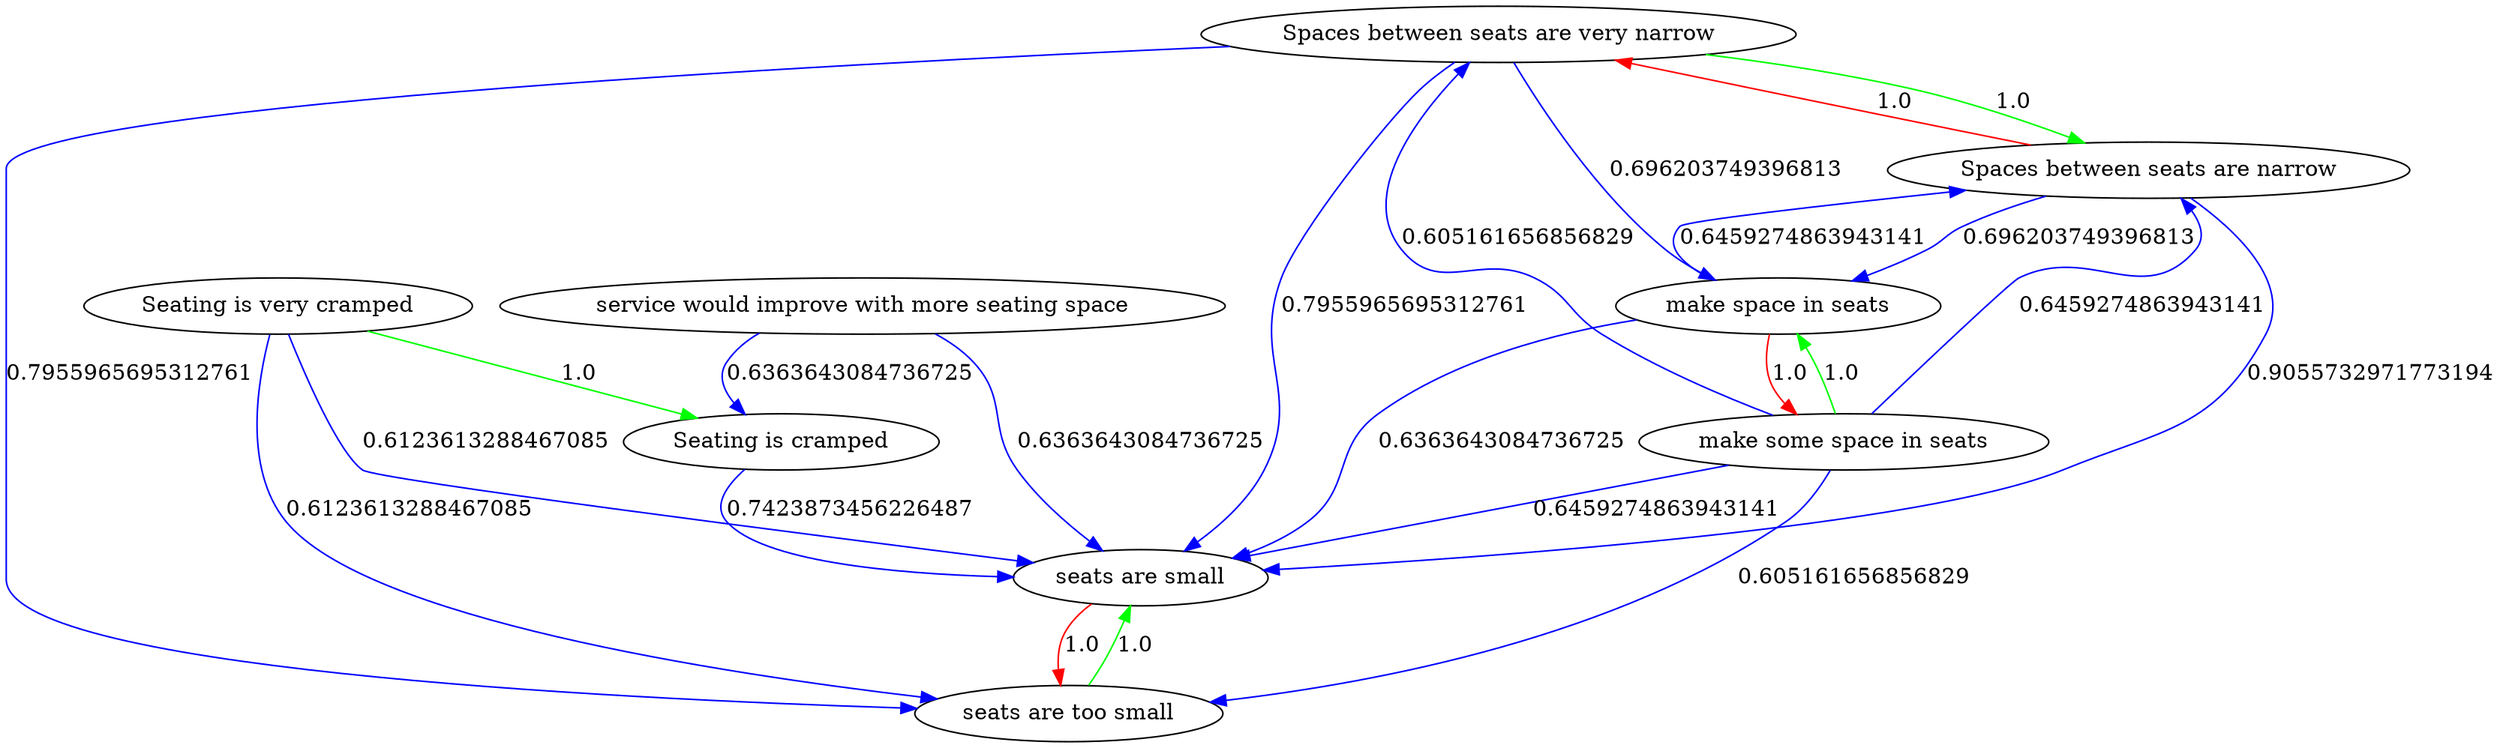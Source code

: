 digraph rawGraph {
"Seating is very cramped";"Seating is cramped";"Spaces between seats are very narrow";"Spaces between seats are narrow";"make some space in seats";"make space in seats";"seats are too small";"seats are small";"service would improve with more seating space";"Seating is very cramped" -> "Seating is cramped" [label=1.0] [color=green]
"Spaces between seats are very narrow" -> "Spaces between seats are narrow" [label=1.0] [color=green]
"Spaces between seats are narrow" -> "Spaces between seats are very narrow" [label=1.0] [color=red]
"make some space in seats" -> "make space in seats" [label=1.0] [color=green]
"make space in seats" -> "make some space in seats" [label=1.0] [color=red]
"make space in seats" -> "Spaces between seats are narrow" [label=0.6459274863943141] [color=blue]
"Spaces between seats are narrow" -> "make space in seats" [label=0.696203749396813] [color=blue]
"make some space in seats" -> "Spaces between seats are very narrow" [label=0.605161656856829] [color=blue]
"Spaces between seats are very narrow" -> "make space in seats" [label=0.696203749396813] [color=blue]
"make some space in seats" -> "Spaces between seats are narrow" [label=0.6459274863943141] [color=blue]
"seats are too small" -> "seats are small" [label=1.0] [color=green]
"seats are small" -> "seats are too small" [label=1.0] [color=red]
"make space in seats" -> "seats are small" [label=0.6363643084736725] [color=blue]
"Spaces between seats are narrow" -> "seats are small" [label=0.9055732971773194] [color=blue]
"Spaces between seats are very narrow" -> "seats are too small" [label=0.7955965695312761] [color=blue]
"Seating is cramped" -> "seats are small" [label=0.7423873456226487] [color=blue]
"Seating is very cramped" -> "seats are too small" [label=0.6123613288467085] [color=blue]
"Seating is very cramped" -> "seats are small" [label=0.6123613288467085] [color=blue]
"Spaces between seats are very narrow" -> "seats are small" [label=0.7955965695312761] [color=blue]
"service would improve with more seating space" -> "Seating is cramped" [label=0.6363643084736725] [color=blue]
"make some space in seats" -> "seats are too small" [label=0.605161656856829] [color=blue]
"make some space in seats" -> "seats are small" [label=0.6459274863943141] [color=blue]
"service would improve with more seating space" -> "seats are small" [label=0.6363643084736725] [color=blue]
}